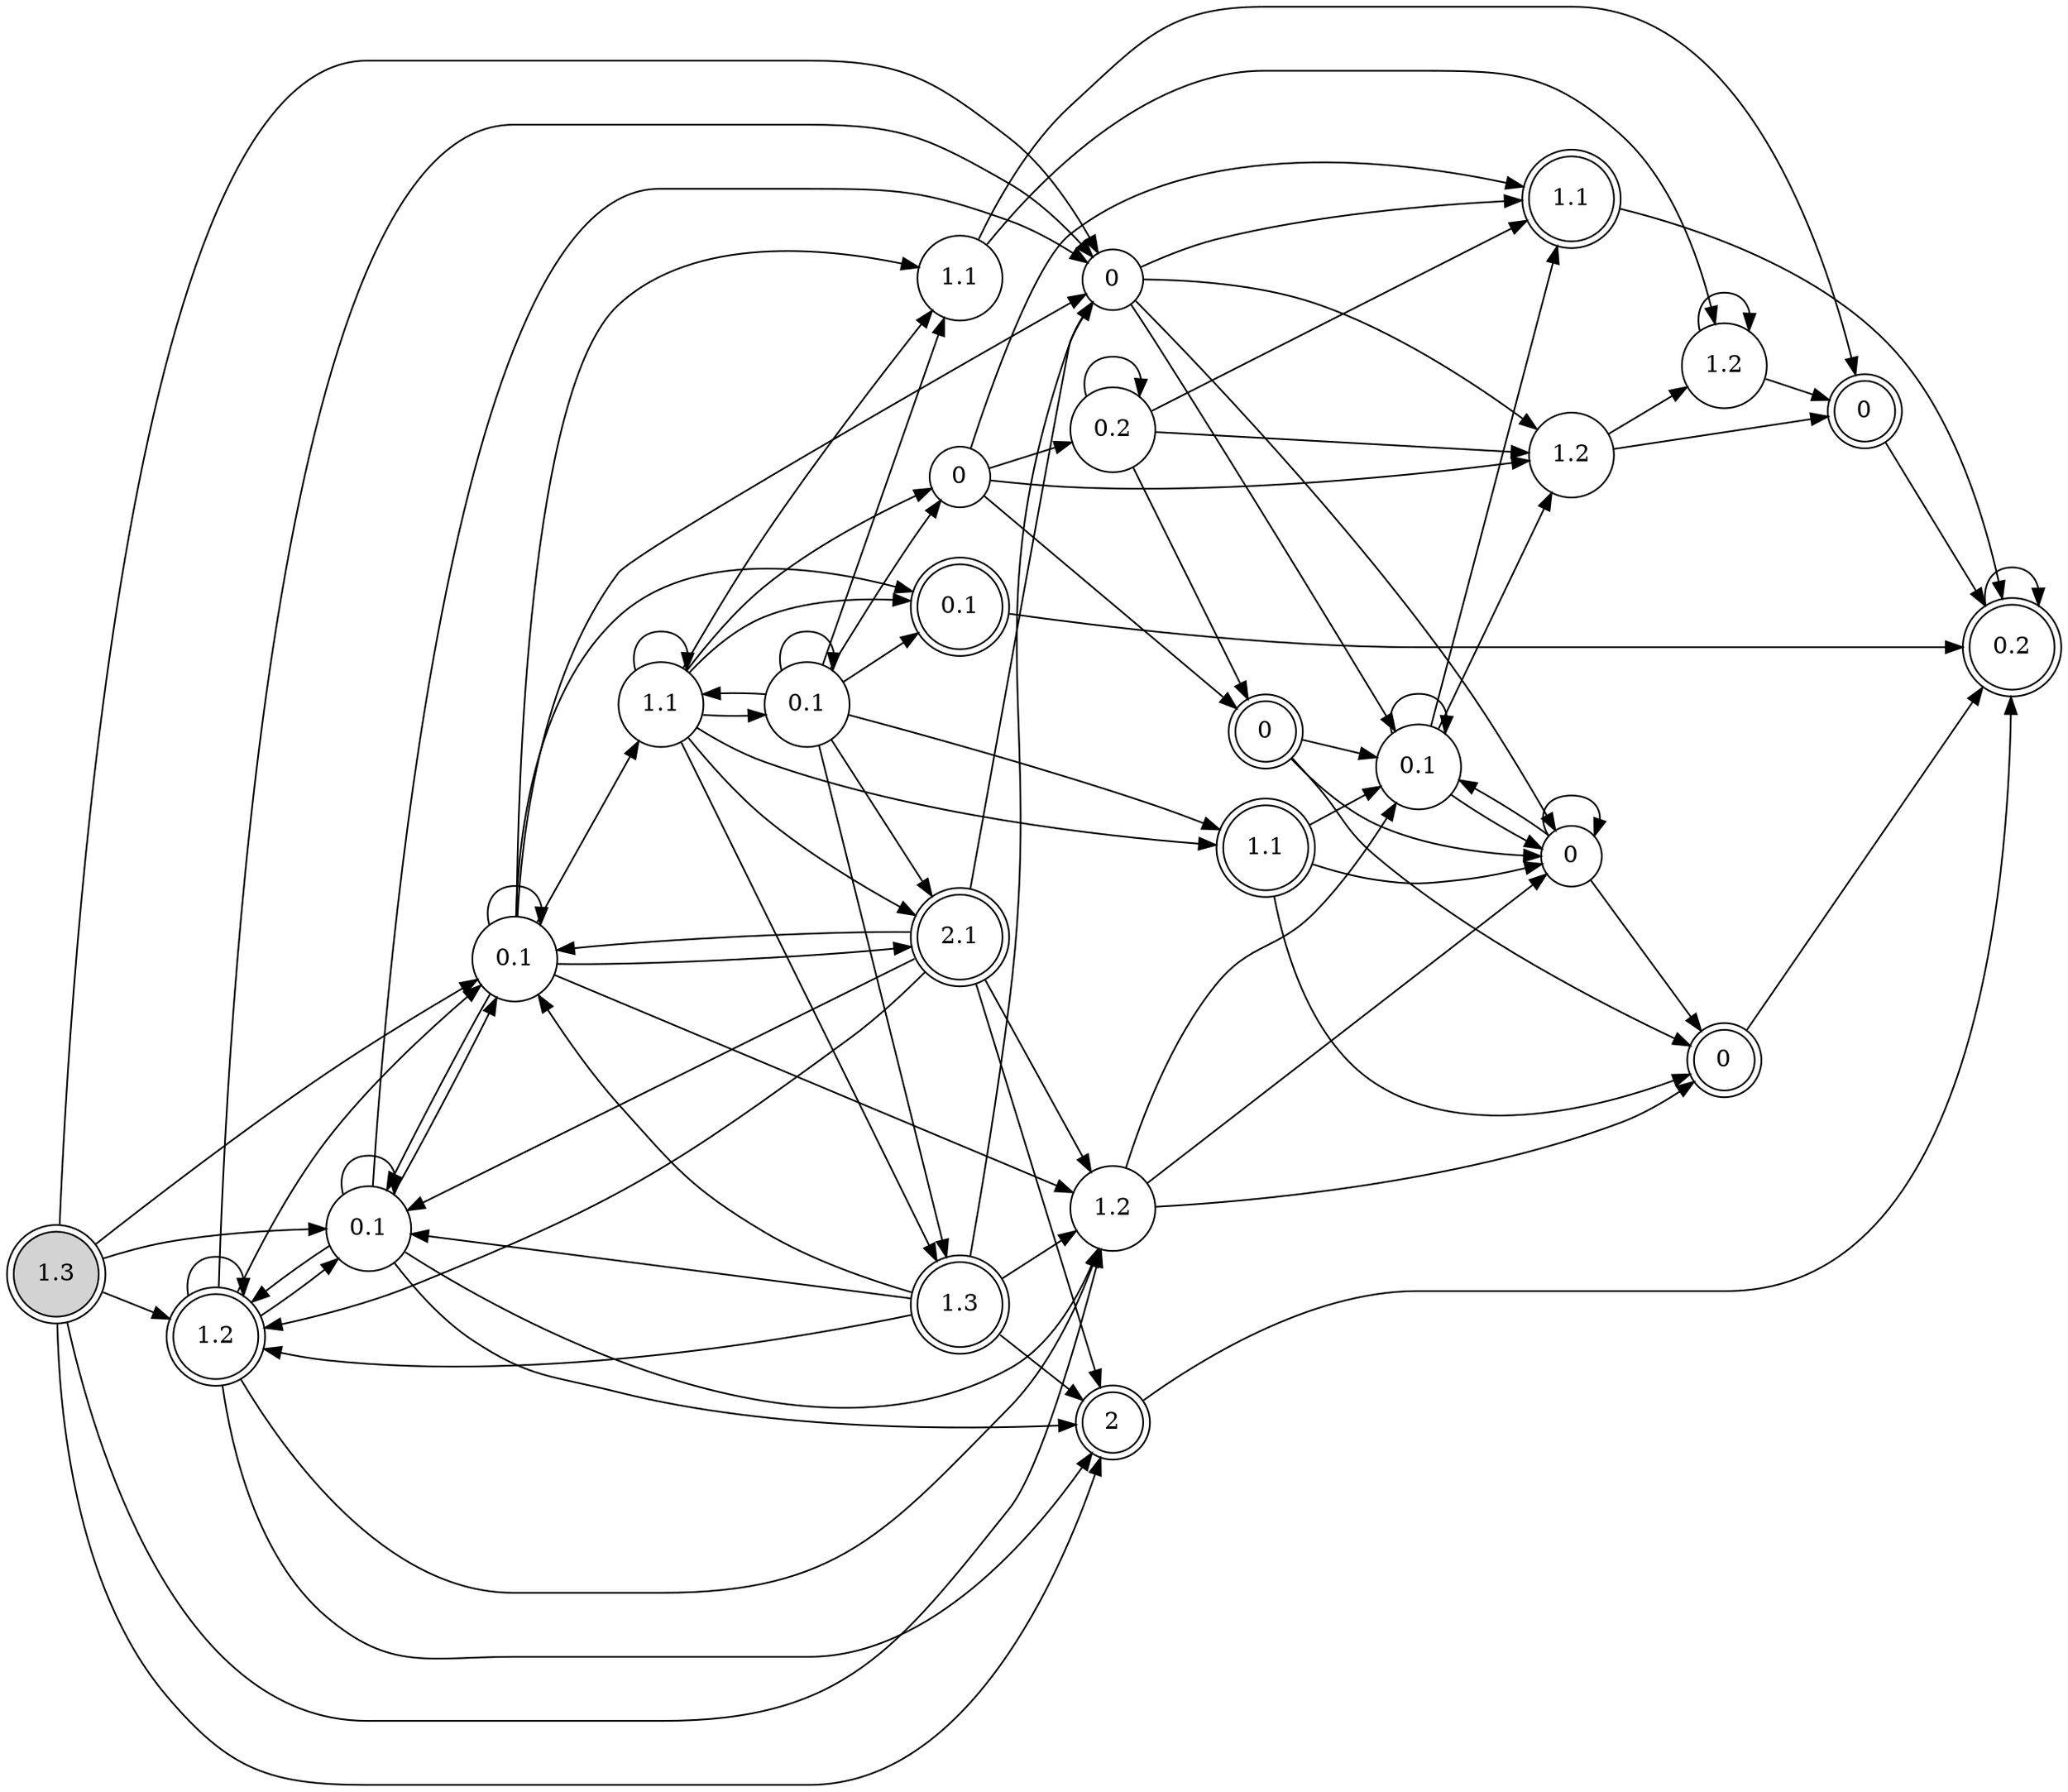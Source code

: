 digraph SBA{
	rankdir=LR
	0 [shape=doublecircle,style=filled,label="1.3"]
	1 [shape=doublecircle,label="1.2"]
	2 [shape=doublecircle,label="2.1"]
	5 [shape=doublecircle,label="1.3"]
	6 [shape=doublecircle,label="2"]
	7 [shape=circle,label="1.2"]
	8 [shape=circle,label="0.1"]
	9 [shape=circle,label="0"]
	10 [shape=circle,label="0.1"]
	13 [shape=doublecircle,label="0.1"]
	14 [shape=circle,label="1.1"]
	15 [shape=circle,label="1.1"]
	19 [shape=circle,label="0.1"]
	23 [shape=doublecircle,label="1.1"]
	24 [shape=circle,label="0"]
	25 [shape=circle,label="1.2"]
	31 [shape=doublecircle,label="0"]
	32 [shape=doublecircle,label="0.2"]
	34 [shape=doublecircle,label="0"]
	38 [shape=circle,label="0.1"]
	40 [shape=doublecircle,label="1.1"]
	41 [shape=circle,label="0"]
	42 [shape=circle,label="1.2"]
	44 [shape=circle,label="0.2"]
	45 [shape=doublecircle,label="0"]

	0->1
	0->6
	0->7
	0->8
	0->9
	0->10
	1->1
	1->6
	1->7
	1->8
	1->9
	1->10
	2->1
	2->6
	2->7
	2->8
	2->9
	2->10
	5->1
	5->6
	5->7
	5->8
	5->9
	5->10
	6->32
	7->19
	7->24
	7->31
	8->1
	8->6
	8->7
	8->8
	8->9
	8->10
	9->19
	9->23
	9->24
	9->25
	10->2
	10->7
	10->8
	10->9
	10->10
	10->13
	10->14
	10->15
	13->32
	14->34
	14->42
	15->2
	15->5
	15->13
	15->14
	15->15
	15->38
	15->40
	15->41
	19->19
	19->23
	19->24
	19->25
	23->32
	24->19
	24->24
	24->31
	25->34
	25->42
	31->32
	32->32
	34->32
	38->2
	38->5
	38->13
	38->14
	38->15
	38->38
	38->40
	38->41
	40->19
	40->24
	40->31
	41->23
	41->25
	41->44
	41->45
	42->34
	42->42
	44->23
	44->25
	44->44
	44->45
	45->19
	45->24
	45->31
}
